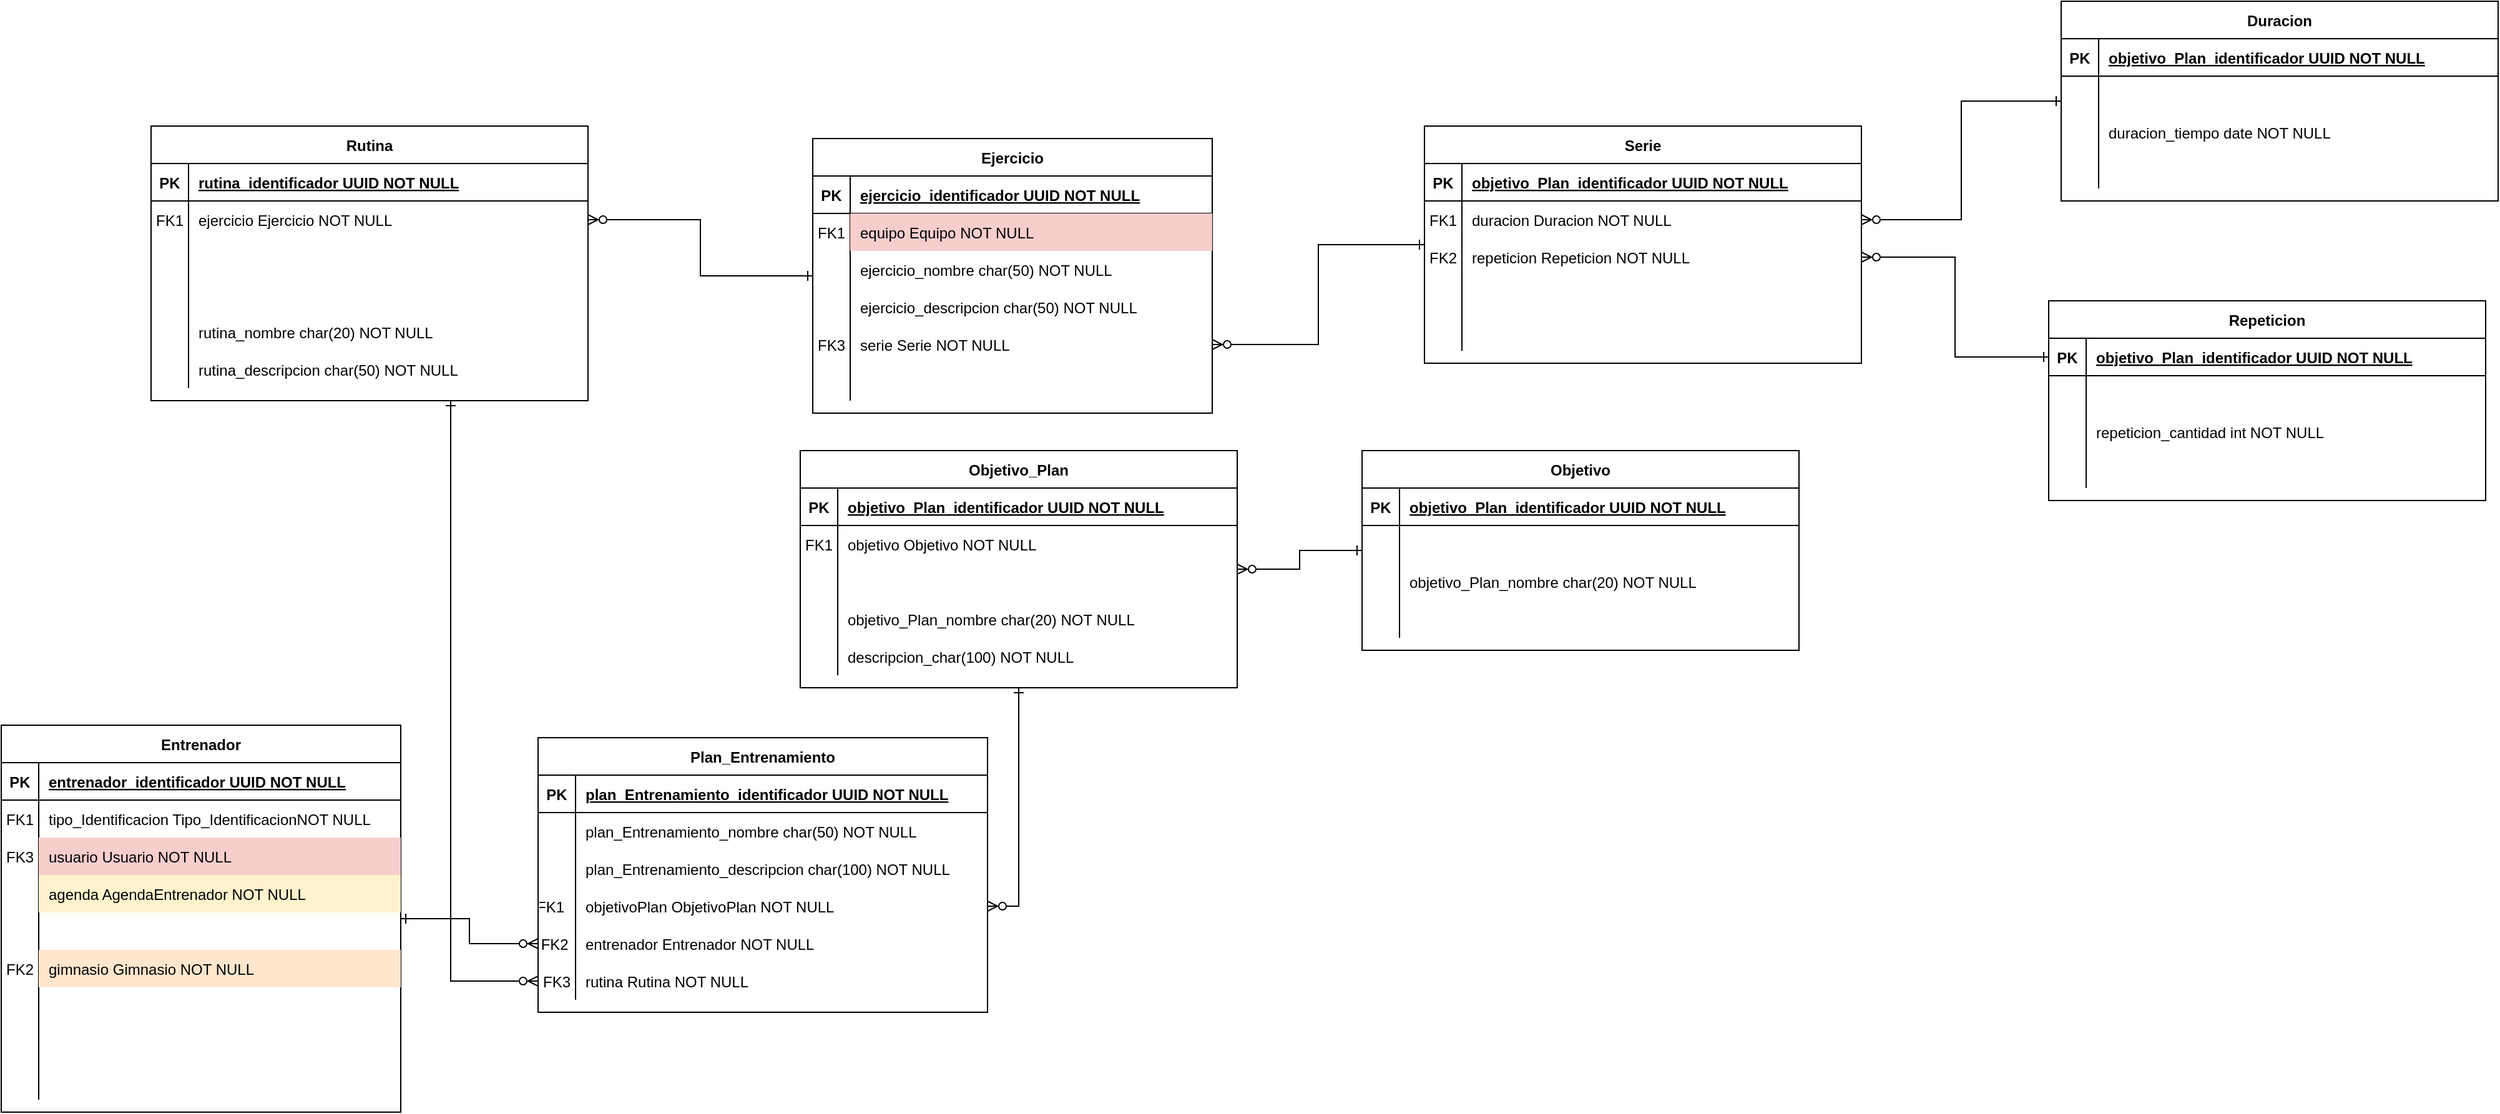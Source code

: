 <mxfile version="20.8.16" type="device"><diagram name="Página-1" id="pBGrDtSR1JLF3MV9Askw"><mxGraphModel dx="1691" dy="516" grid="1" gridSize="10" guides="1" tooltips="1" connect="1" arrows="1" fold="1" page="1" pageScale="1" pageWidth="827" pageHeight="1169" math="0" shadow="0"><root><mxCell id="0"/><mxCell id="1" parent="0"/><mxCell id="jca-G5KsIAgnvYOtOR9W-122" style="edgeStyle=orthogonalEdgeStyle;rounded=0;orthogonalLoop=1;jettySize=auto;html=1;startArrow=ERone;startFill=0;endArrow=ERzeroToMany;endFill=0;" edge="1" parent="1" source="jca-G5KsIAgnvYOtOR9W-1" target="jca-G5KsIAgnvYOtOR9W-118"><mxGeometry relative="1" as="geometry"><Array as="points"><mxPoint x="-240" y="805"/></Array></mxGeometry></mxCell><mxCell id="jca-G5KsIAgnvYOtOR9W-1" value="Rutina" style="shape=table;startSize=30;container=1;collapsible=1;childLayout=tableLayout;fixedRows=1;rowLines=0;fontStyle=1;align=center;resizeLast=1;" vertex="1" parent="1"><mxGeometry x="-480" y="120" width="350" height="220" as="geometry"/></mxCell><mxCell id="jca-G5KsIAgnvYOtOR9W-2" value="" style="shape=partialRectangle;collapsible=0;dropTarget=0;pointerEvents=0;fillColor=none;points=[[0,0.5],[1,0.5]];portConstraint=eastwest;top=0;left=0;right=0;bottom=1;" vertex="1" parent="jca-G5KsIAgnvYOtOR9W-1"><mxGeometry y="30" width="350" height="30" as="geometry"/></mxCell><mxCell id="jca-G5KsIAgnvYOtOR9W-3" value="PK" style="shape=partialRectangle;overflow=hidden;connectable=0;fillColor=none;top=0;left=0;bottom=0;right=0;fontStyle=1;" vertex="1" parent="jca-G5KsIAgnvYOtOR9W-2"><mxGeometry width="30" height="30" as="geometry"><mxRectangle width="30" height="30" as="alternateBounds"/></mxGeometry></mxCell><mxCell id="jca-G5KsIAgnvYOtOR9W-4" value="rutina_identificador UUID NOT NULL" style="shape=partialRectangle;overflow=hidden;connectable=0;fillColor=none;top=0;left=0;bottom=0;right=0;align=left;spacingLeft=6;fontStyle=5;" vertex="1" parent="jca-G5KsIAgnvYOtOR9W-2"><mxGeometry x="30" width="320" height="30" as="geometry"><mxRectangle width="320" height="30" as="alternateBounds"/></mxGeometry></mxCell><mxCell id="jca-G5KsIAgnvYOtOR9W-5" value="" style="shape=partialRectangle;collapsible=0;dropTarget=0;pointerEvents=0;fillColor=none;points=[[0,0.5],[1,0.5]];portConstraint=eastwest;top=0;left=0;right=0;bottom=0;" vertex="1" parent="jca-G5KsIAgnvYOtOR9W-1"><mxGeometry y="60" width="350" height="30" as="geometry"/></mxCell><mxCell id="jca-G5KsIAgnvYOtOR9W-6" value="FK1" style="shape=partialRectangle;overflow=hidden;connectable=0;fillColor=none;top=0;left=0;bottom=0;right=0;" vertex="1" parent="jca-G5KsIAgnvYOtOR9W-5"><mxGeometry width="30" height="30" as="geometry"><mxRectangle width="30" height="30" as="alternateBounds"/></mxGeometry></mxCell><mxCell id="jca-G5KsIAgnvYOtOR9W-7" value="ejercicio Ejercicio NOT NULL" style="shape=partialRectangle;overflow=hidden;connectable=0;fillColor=none;top=0;left=0;bottom=0;right=0;align=left;spacingLeft=6;" vertex="1" parent="jca-G5KsIAgnvYOtOR9W-5"><mxGeometry x="30" width="320" height="30" as="geometry"><mxRectangle width="320" height="30" as="alternateBounds"/></mxGeometry></mxCell><mxCell id="jca-G5KsIAgnvYOtOR9W-8" style="shape=partialRectangle;collapsible=0;dropTarget=0;pointerEvents=0;fillColor=none;points=[[0,0.5],[1,0.5]];portConstraint=eastwest;top=0;left=0;right=0;bottom=0;" vertex="1" parent="jca-G5KsIAgnvYOtOR9W-1"><mxGeometry y="90" width="350" height="30" as="geometry"/></mxCell><mxCell id="jca-G5KsIAgnvYOtOR9W-9" value="" style="shape=partialRectangle;overflow=hidden;connectable=0;fillColor=none;top=0;left=0;bottom=0;right=0;" vertex="1" parent="jca-G5KsIAgnvYOtOR9W-8"><mxGeometry width="30" height="30" as="geometry"><mxRectangle width="30" height="30" as="alternateBounds"/></mxGeometry></mxCell><mxCell id="jca-G5KsIAgnvYOtOR9W-10" value="" style="shape=partialRectangle;overflow=hidden;connectable=0;fillColor=none;top=0;left=0;bottom=0;right=0;align=left;spacingLeft=6;" vertex="1" parent="jca-G5KsIAgnvYOtOR9W-8"><mxGeometry x="30" width="320" height="30" as="geometry"><mxRectangle width="320" height="30" as="alternateBounds"/></mxGeometry></mxCell><mxCell id="jca-G5KsIAgnvYOtOR9W-11" value="" style="shape=partialRectangle;collapsible=0;dropTarget=0;pointerEvents=0;fillColor=none;points=[[0,0.5],[1,0.5]];portConstraint=eastwest;top=0;left=0;right=0;bottom=0;" vertex="1" parent="jca-G5KsIAgnvYOtOR9W-1"><mxGeometry y="120" width="350" height="30" as="geometry"/></mxCell><mxCell id="jca-G5KsIAgnvYOtOR9W-12" value="" style="shape=partialRectangle;overflow=hidden;connectable=0;fillColor=none;top=0;left=0;bottom=0;right=0;" vertex="1" parent="jca-G5KsIAgnvYOtOR9W-11"><mxGeometry width="30" height="30" as="geometry"><mxRectangle width="30" height="30" as="alternateBounds"/></mxGeometry></mxCell><mxCell id="jca-G5KsIAgnvYOtOR9W-13" value="" style="shape=partialRectangle;overflow=hidden;connectable=0;fillColor=none;top=0;left=0;bottom=0;right=0;align=left;spacingLeft=6;" vertex="1" parent="jca-G5KsIAgnvYOtOR9W-11"><mxGeometry x="30" width="320" height="30" as="geometry"><mxRectangle width="320" height="30" as="alternateBounds"/></mxGeometry></mxCell><mxCell id="jca-G5KsIAgnvYOtOR9W-14" style="shape=partialRectangle;collapsible=0;dropTarget=0;pointerEvents=0;fillColor=none;points=[[0,0.5],[1,0.5]];portConstraint=eastwest;top=0;left=0;right=0;bottom=0;" vertex="1" parent="jca-G5KsIAgnvYOtOR9W-1"><mxGeometry y="150" width="350" height="30" as="geometry"/></mxCell><mxCell id="jca-G5KsIAgnvYOtOR9W-15" style="shape=partialRectangle;overflow=hidden;connectable=0;fillColor=none;top=0;left=0;bottom=0;right=0;" vertex="1" parent="jca-G5KsIAgnvYOtOR9W-14"><mxGeometry width="30" height="30" as="geometry"><mxRectangle width="30" height="30" as="alternateBounds"/></mxGeometry></mxCell><mxCell id="jca-G5KsIAgnvYOtOR9W-16" value="rutina_nombre char(20) NOT NULL" style="shape=partialRectangle;overflow=hidden;connectable=0;fillColor=none;top=0;left=0;bottom=0;right=0;align=left;spacingLeft=6;" vertex="1" parent="jca-G5KsIAgnvYOtOR9W-14"><mxGeometry x="30" width="320" height="30" as="geometry"><mxRectangle width="320" height="30" as="alternateBounds"/></mxGeometry></mxCell><mxCell id="jca-G5KsIAgnvYOtOR9W-17" style="shape=partialRectangle;collapsible=0;dropTarget=0;pointerEvents=0;fillColor=none;points=[[0,0.5],[1,0.5]];portConstraint=eastwest;top=0;left=0;right=0;bottom=0;" vertex="1" parent="jca-G5KsIAgnvYOtOR9W-1"><mxGeometry y="180" width="350" height="30" as="geometry"/></mxCell><mxCell id="jca-G5KsIAgnvYOtOR9W-18" style="shape=partialRectangle;overflow=hidden;connectable=0;fillColor=none;top=0;left=0;bottom=0;right=0;" vertex="1" parent="jca-G5KsIAgnvYOtOR9W-17"><mxGeometry width="30" height="30" as="geometry"><mxRectangle width="30" height="30" as="alternateBounds"/></mxGeometry></mxCell><mxCell id="jca-G5KsIAgnvYOtOR9W-19" value="rutina_descripcion char(50) NOT NULL" style="shape=partialRectangle;overflow=hidden;connectable=0;fillColor=none;top=0;left=0;bottom=0;right=0;align=left;spacingLeft=6;" vertex="1" parent="jca-G5KsIAgnvYOtOR9W-17"><mxGeometry x="30" width="320" height="30" as="geometry"><mxRectangle width="320" height="30" as="alternateBounds"/></mxGeometry></mxCell><mxCell id="jca-G5KsIAgnvYOtOR9W-96" style="edgeStyle=orthogonalEdgeStyle;rounded=0;orthogonalLoop=1;jettySize=auto;html=1;startArrow=ERone;startFill=0;endArrow=ERzeroToMany;endFill=0;" edge="1" parent="1" source="jca-G5KsIAgnvYOtOR9W-20" target="jca-G5KsIAgnvYOtOR9W-5"><mxGeometry relative="1" as="geometry"/></mxCell><mxCell id="jca-G5KsIAgnvYOtOR9W-20" value="Ejercicio" style="shape=table;startSize=30;container=1;collapsible=1;childLayout=tableLayout;fixedRows=1;rowLines=0;fontStyle=1;align=center;resizeLast=1;" vertex="1" parent="1"><mxGeometry x="50" y="130" width="320" height="220" as="geometry"/></mxCell><mxCell id="jca-G5KsIAgnvYOtOR9W-21" value="" style="shape=partialRectangle;collapsible=0;dropTarget=0;pointerEvents=0;fillColor=none;points=[[0,0.5],[1,0.5]];portConstraint=eastwest;top=0;left=0;right=0;bottom=1;" vertex="1" parent="jca-G5KsIAgnvYOtOR9W-20"><mxGeometry y="30" width="320" height="30" as="geometry"/></mxCell><mxCell id="jca-G5KsIAgnvYOtOR9W-22" value="PK" style="shape=partialRectangle;overflow=hidden;connectable=0;fillColor=none;top=0;left=0;bottom=0;right=0;fontStyle=1;" vertex="1" parent="jca-G5KsIAgnvYOtOR9W-21"><mxGeometry width="30" height="30" as="geometry"><mxRectangle width="30" height="30" as="alternateBounds"/></mxGeometry></mxCell><mxCell id="jca-G5KsIAgnvYOtOR9W-23" value="ejercicio_identificador UUID NOT NULL " style="shape=partialRectangle;overflow=hidden;connectable=0;fillColor=none;top=0;left=0;bottom=0;right=0;align=left;spacingLeft=6;fontStyle=5;" vertex="1" parent="jca-G5KsIAgnvYOtOR9W-21"><mxGeometry x="30" width="290" height="30" as="geometry"><mxRectangle width="290" height="30" as="alternateBounds"/></mxGeometry></mxCell><mxCell id="jca-G5KsIAgnvYOtOR9W-24" style="shape=partialRectangle;collapsible=0;dropTarget=0;pointerEvents=0;fillColor=none;points=[[0,0.5],[1,0.5]];portConstraint=eastwest;top=0;left=0;right=0;bottom=0;" vertex="1" parent="jca-G5KsIAgnvYOtOR9W-20"><mxGeometry y="60" width="320" height="30" as="geometry"/></mxCell><mxCell id="jca-G5KsIAgnvYOtOR9W-25" value="FK1" style="shape=partialRectangle;overflow=hidden;connectable=0;fillColor=none;top=0;left=0;bottom=0;right=0;" vertex="1" parent="jca-G5KsIAgnvYOtOR9W-24"><mxGeometry width="30" height="30" as="geometry"><mxRectangle width="30" height="30" as="alternateBounds"/></mxGeometry></mxCell><mxCell id="jca-G5KsIAgnvYOtOR9W-26" value="equipo Equipo NOT NULL" style="shape=partialRectangle;overflow=hidden;connectable=0;fillColor=#f8cecc;top=0;left=0;bottom=0;right=0;align=left;spacingLeft=6;strokeColor=#b85450;" vertex="1" parent="jca-G5KsIAgnvYOtOR9W-24"><mxGeometry x="30" width="290" height="30" as="geometry"><mxRectangle width="290" height="30" as="alternateBounds"/></mxGeometry></mxCell><mxCell id="jca-G5KsIAgnvYOtOR9W-27" value="" style="shape=partialRectangle;collapsible=0;dropTarget=0;pointerEvents=0;fillColor=none;points=[[0,0.5],[1,0.5]];portConstraint=eastwest;top=0;left=0;right=0;bottom=0;" vertex="1" parent="jca-G5KsIAgnvYOtOR9W-20"><mxGeometry y="90" width="320" height="30" as="geometry"/></mxCell><mxCell id="jca-G5KsIAgnvYOtOR9W-28" value="" style="shape=partialRectangle;overflow=hidden;connectable=0;fillColor=none;top=0;left=0;bottom=0;right=0;" vertex="1" parent="jca-G5KsIAgnvYOtOR9W-27"><mxGeometry width="30" height="30" as="geometry"><mxRectangle width="30" height="30" as="alternateBounds"/></mxGeometry></mxCell><mxCell id="jca-G5KsIAgnvYOtOR9W-29" value="ejercicio_nombre char(50) NOT NULL" style="shape=partialRectangle;overflow=hidden;connectable=0;fillColor=none;top=0;left=0;bottom=0;right=0;align=left;spacingLeft=6;" vertex="1" parent="jca-G5KsIAgnvYOtOR9W-27"><mxGeometry x="30" width="290" height="30" as="geometry"><mxRectangle width="290" height="30" as="alternateBounds"/></mxGeometry></mxCell><mxCell id="jca-G5KsIAgnvYOtOR9W-30" style="shape=partialRectangle;collapsible=0;dropTarget=0;pointerEvents=0;fillColor=none;points=[[0,0.5],[1,0.5]];portConstraint=eastwest;top=0;left=0;right=0;bottom=0;" vertex="1" parent="jca-G5KsIAgnvYOtOR9W-20"><mxGeometry y="120" width="320" height="30" as="geometry"/></mxCell><mxCell id="jca-G5KsIAgnvYOtOR9W-31" style="shape=partialRectangle;overflow=hidden;connectable=0;fillColor=none;top=0;left=0;bottom=0;right=0;" vertex="1" parent="jca-G5KsIAgnvYOtOR9W-30"><mxGeometry width="30" height="30" as="geometry"><mxRectangle width="30" height="30" as="alternateBounds"/></mxGeometry></mxCell><mxCell id="jca-G5KsIAgnvYOtOR9W-32" value="ejercicio_descripcion char(50) NOT NULL" style="shape=partialRectangle;overflow=hidden;connectable=0;fillColor=none;top=0;left=0;bottom=0;right=0;align=left;spacingLeft=6;" vertex="1" parent="jca-G5KsIAgnvYOtOR9W-30"><mxGeometry x="30" width="290" height="30" as="geometry"><mxRectangle width="290" height="30" as="alternateBounds"/></mxGeometry></mxCell><mxCell id="jca-G5KsIAgnvYOtOR9W-33" style="shape=partialRectangle;collapsible=0;dropTarget=0;pointerEvents=0;fillColor=none;points=[[0,0.5],[1,0.5]];portConstraint=eastwest;top=0;left=0;right=0;bottom=0;" vertex="1" parent="jca-G5KsIAgnvYOtOR9W-20"><mxGeometry y="150" width="320" height="30" as="geometry"/></mxCell><mxCell id="jca-G5KsIAgnvYOtOR9W-34" value="FK3" style="shape=partialRectangle;overflow=hidden;connectable=0;fillColor=none;top=0;left=0;bottom=0;right=0;" vertex="1" parent="jca-G5KsIAgnvYOtOR9W-33"><mxGeometry width="30" height="30" as="geometry"><mxRectangle width="30" height="30" as="alternateBounds"/></mxGeometry></mxCell><mxCell id="jca-G5KsIAgnvYOtOR9W-35" value="serie Serie NOT NULL" style="shape=partialRectangle;overflow=hidden;connectable=0;fillColor=none;top=0;left=0;bottom=0;right=0;align=left;spacingLeft=6;" vertex="1" parent="jca-G5KsIAgnvYOtOR9W-33"><mxGeometry x="30" width="290" height="30" as="geometry"><mxRectangle width="290" height="30" as="alternateBounds"/></mxGeometry></mxCell><mxCell id="jca-G5KsIAgnvYOtOR9W-36" style="shape=partialRectangle;collapsible=0;dropTarget=0;pointerEvents=0;fillColor=none;points=[[0,0.5],[1,0.5]];portConstraint=eastwest;top=0;left=0;right=0;bottom=0;" vertex="1" parent="jca-G5KsIAgnvYOtOR9W-20"><mxGeometry y="180" width="320" height="30" as="geometry"/></mxCell><mxCell id="jca-G5KsIAgnvYOtOR9W-37" style="shape=partialRectangle;overflow=hidden;connectable=0;fillColor=none;top=0;left=0;bottom=0;right=0;" vertex="1" parent="jca-G5KsIAgnvYOtOR9W-36"><mxGeometry width="30" height="30" as="geometry"><mxRectangle width="30" height="30" as="alternateBounds"/></mxGeometry></mxCell><mxCell id="jca-G5KsIAgnvYOtOR9W-38" value="" style="shape=partialRectangle;overflow=hidden;connectable=0;fillColor=none;top=0;left=0;bottom=0;right=0;align=left;spacingLeft=6;" vertex="1" parent="jca-G5KsIAgnvYOtOR9W-36"><mxGeometry x="30" width="290" height="30" as="geometry"><mxRectangle width="290" height="30" as="alternateBounds"/></mxGeometry></mxCell><mxCell id="jca-G5KsIAgnvYOtOR9W-39" value="Plan_Entrenamiento" style="shape=table;startSize=30;container=1;collapsible=1;childLayout=tableLayout;fixedRows=1;rowLines=0;fontStyle=1;align=center;resizeLast=1;" vertex="1" parent="1"><mxGeometry x="-170" y="610" width="360" height="220" as="geometry"/></mxCell><mxCell id="jca-G5KsIAgnvYOtOR9W-40" value="" style="shape=partialRectangle;collapsible=0;dropTarget=0;pointerEvents=0;fillColor=none;points=[[0,0.5],[1,0.5]];portConstraint=eastwest;top=0;left=0;right=0;bottom=1;" vertex="1" parent="jca-G5KsIAgnvYOtOR9W-39"><mxGeometry y="30" width="360" height="30" as="geometry"/></mxCell><mxCell id="jca-G5KsIAgnvYOtOR9W-41" value="PK" style="shape=partialRectangle;overflow=hidden;connectable=0;fillColor=none;top=0;left=0;bottom=0;right=0;fontStyle=1;" vertex="1" parent="jca-G5KsIAgnvYOtOR9W-40"><mxGeometry width="30" height="30" as="geometry"><mxRectangle width="30" height="30" as="alternateBounds"/></mxGeometry></mxCell><mxCell id="jca-G5KsIAgnvYOtOR9W-42" value="plan_Entrenamiento_identificador UUID NOT NULL " style="shape=partialRectangle;overflow=hidden;connectable=0;fillColor=none;top=0;left=0;bottom=0;right=0;align=left;spacingLeft=6;fontStyle=5;" vertex="1" parent="jca-G5KsIAgnvYOtOR9W-40"><mxGeometry x="30" width="330" height="30" as="geometry"><mxRectangle width="330" height="30" as="alternateBounds"/></mxGeometry></mxCell><mxCell id="jca-G5KsIAgnvYOtOR9W-43" value="" style="shape=partialRectangle;collapsible=0;dropTarget=0;pointerEvents=0;fillColor=none;points=[[0,0.5],[1,0.5]];portConstraint=eastwest;top=0;left=0;right=0;bottom=0;" vertex="1" parent="jca-G5KsIAgnvYOtOR9W-39"><mxGeometry y="60" width="360" height="30" as="geometry"/></mxCell><mxCell id="jca-G5KsIAgnvYOtOR9W-44" value="" style="shape=partialRectangle;overflow=hidden;connectable=0;fillColor=none;top=0;left=0;bottom=0;right=0;" vertex="1" parent="jca-G5KsIAgnvYOtOR9W-43"><mxGeometry width="30" height="30" as="geometry"><mxRectangle width="30" height="30" as="alternateBounds"/></mxGeometry></mxCell><mxCell id="jca-G5KsIAgnvYOtOR9W-45" value="plan_Entrenamiento_nombre char(50) NOT NULL" style="shape=partialRectangle;overflow=hidden;connectable=0;fillColor=none;top=0;left=0;bottom=0;right=0;align=left;spacingLeft=6;" vertex="1" parent="jca-G5KsIAgnvYOtOR9W-43"><mxGeometry x="30" width="330" height="30" as="geometry"><mxRectangle width="330" height="30" as="alternateBounds"/></mxGeometry></mxCell><mxCell id="jca-G5KsIAgnvYOtOR9W-46" value="" style="shape=partialRectangle;collapsible=0;dropTarget=0;pointerEvents=0;fillColor=none;points=[[0,0.5],[1,0.5]];portConstraint=eastwest;top=0;left=0;right=0;bottom=0;" vertex="1" parent="jca-G5KsIAgnvYOtOR9W-39"><mxGeometry y="90" width="360" height="30" as="geometry"/></mxCell><mxCell id="jca-G5KsIAgnvYOtOR9W-47" value="" style="shape=partialRectangle;overflow=hidden;connectable=0;fillColor=none;top=0;left=0;bottom=0;right=0;" vertex="1" parent="jca-G5KsIAgnvYOtOR9W-46"><mxGeometry width="30" height="30" as="geometry"><mxRectangle width="30" height="30" as="alternateBounds"/></mxGeometry></mxCell><mxCell id="jca-G5KsIAgnvYOtOR9W-48" value="plan_Entrenamiento_descripcion char(100) NOT NULL" style="shape=partialRectangle;overflow=hidden;connectable=0;fillColor=none;top=0;left=0;bottom=0;right=0;align=left;spacingLeft=6;" vertex="1" parent="jca-G5KsIAgnvYOtOR9W-46"><mxGeometry x="30" width="330" height="30" as="geometry"><mxRectangle width="330" height="30" as="alternateBounds"/></mxGeometry></mxCell><mxCell id="jca-G5KsIAgnvYOtOR9W-49" style="shape=partialRectangle;collapsible=0;dropTarget=0;pointerEvents=0;fillColor=none;points=[[0,0.5],[1,0.5]];portConstraint=eastwest;top=0;left=0;right=0;bottom=0;" vertex="1" parent="jca-G5KsIAgnvYOtOR9W-39"><mxGeometry y="120" width="360" height="30" as="geometry"/></mxCell><mxCell id="jca-G5KsIAgnvYOtOR9W-50" value="FK1   " style="shape=partialRectangle;overflow=hidden;connectable=0;fillColor=none;top=0;left=0;bottom=0;right=0;" vertex="1" parent="jca-G5KsIAgnvYOtOR9W-49"><mxGeometry width="30" height="30" as="geometry"><mxRectangle width="30" height="30" as="alternateBounds"/></mxGeometry></mxCell><mxCell id="jca-G5KsIAgnvYOtOR9W-51" value="objetivoPlan ObjetivoPlan NOT NULL" style="shape=partialRectangle;overflow=hidden;connectable=0;fillColor=none;top=0;left=0;bottom=0;right=0;align=left;spacingLeft=6;" vertex="1" parent="jca-G5KsIAgnvYOtOR9W-49"><mxGeometry x="30" width="330" height="30" as="geometry"><mxRectangle width="330" height="30" as="alternateBounds"/></mxGeometry></mxCell><mxCell id="jca-G5KsIAgnvYOtOR9W-115" style="shape=partialRectangle;collapsible=0;dropTarget=0;pointerEvents=0;fillColor=none;points=[[0,0.5],[1,0.5]];portConstraint=eastwest;top=0;left=0;right=0;bottom=0;" vertex="1" parent="jca-G5KsIAgnvYOtOR9W-39"><mxGeometry y="150" width="360" height="30" as="geometry"/></mxCell><mxCell id="jca-G5KsIAgnvYOtOR9W-116" value="FK2 " style="shape=partialRectangle;overflow=hidden;connectable=0;fillColor=none;top=0;left=0;bottom=0;right=0;" vertex="1" parent="jca-G5KsIAgnvYOtOR9W-115"><mxGeometry width="30" height="30" as="geometry"><mxRectangle width="30" height="30" as="alternateBounds"/></mxGeometry></mxCell><mxCell id="jca-G5KsIAgnvYOtOR9W-117" value="entrenador Entrenador NOT NULL" style="shape=partialRectangle;overflow=hidden;connectable=0;fillColor=none;top=0;left=0;bottom=0;right=0;align=left;spacingLeft=6;" vertex="1" parent="jca-G5KsIAgnvYOtOR9W-115"><mxGeometry x="30" width="330" height="30" as="geometry"><mxRectangle width="330" height="30" as="alternateBounds"/></mxGeometry></mxCell><mxCell id="jca-G5KsIAgnvYOtOR9W-118" style="shape=partialRectangle;collapsible=0;dropTarget=0;pointerEvents=0;fillColor=none;points=[[0,0.5],[1,0.5]];portConstraint=eastwest;top=0;left=0;right=0;bottom=0;" vertex="1" parent="jca-G5KsIAgnvYOtOR9W-39"><mxGeometry y="180" width="360" height="30" as="geometry"/></mxCell><mxCell id="jca-G5KsIAgnvYOtOR9W-119" value="FK3" style="shape=partialRectangle;overflow=hidden;connectable=0;fillColor=none;top=0;left=0;bottom=0;right=0;" vertex="1" parent="jca-G5KsIAgnvYOtOR9W-118"><mxGeometry width="30" height="30" as="geometry"><mxRectangle width="30" height="30" as="alternateBounds"/></mxGeometry></mxCell><mxCell id="jca-G5KsIAgnvYOtOR9W-120" value="rutina Rutina NOT NULL" style="shape=partialRectangle;overflow=hidden;connectable=0;fillColor=none;top=0;left=0;bottom=0;right=0;align=left;spacingLeft=6;" vertex="1" parent="jca-G5KsIAgnvYOtOR9W-118"><mxGeometry x="30" width="330" height="30" as="geometry"><mxRectangle width="330" height="30" as="alternateBounds"/></mxGeometry></mxCell><mxCell id="jca-G5KsIAgnvYOtOR9W-114" style="edgeStyle=orthogonalEdgeStyle;rounded=0;orthogonalLoop=1;jettySize=auto;html=1;startArrow=ERone;startFill=0;endArrow=ERzeroToMany;endFill=0;" edge="1" parent="1" source="jca-G5KsIAgnvYOtOR9W-52" target="jca-G5KsIAgnvYOtOR9W-49"><mxGeometry relative="1" as="geometry"><Array as="points"><mxPoint x="215" y="745"/></Array></mxGeometry></mxCell><mxCell id="jca-G5KsIAgnvYOtOR9W-52" value="Objetivo_Plan" style="shape=table;startSize=30;container=1;collapsible=1;childLayout=tableLayout;fixedRows=1;rowLines=0;fontStyle=1;align=center;resizeLast=1;" vertex="1" parent="1"><mxGeometry x="40" y="380" width="350" height="190" as="geometry"/></mxCell><mxCell id="jca-G5KsIAgnvYOtOR9W-53" value="" style="shape=partialRectangle;collapsible=0;dropTarget=0;pointerEvents=0;fillColor=none;points=[[0,0.5],[1,0.5]];portConstraint=eastwest;top=0;left=0;right=0;bottom=1;" vertex="1" parent="jca-G5KsIAgnvYOtOR9W-52"><mxGeometry y="30" width="350" height="30" as="geometry"/></mxCell><mxCell id="jca-G5KsIAgnvYOtOR9W-54" value="PK" style="shape=partialRectangle;overflow=hidden;connectable=0;fillColor=none;top=0;left=0;bottom=0;right=0;fontStyle=1;" vertex="1" parent="jca-G5KsIAgnvYOtOR9W-53"><mxGeometry width="30" height="30" as="geometry"><mxRectangle width="30" height="30" as="alternateBounds"/></mxGeometry></mxCell><mxCell id="jca-G5KsIAgnvYOtOR9W-55" value="objetivo_Plan_identificador UUID NOT NULL" style="shape=partialRectangle;overflow=hidden;connectable=0;fillColor=none;top=0;left=0;bottom=0;right=0;align=left;spacingLeft=6;fontStyle=5;" vertex="1" parent="jca-G5KsIAgnvYOtOR9W-53"><mxGeometry x="30" width="320" height="30" as="geometry"><mxRectangle width="320" height="30" as="alternateBounds"/></mxGeometry></mxCell><mxCell id="jca-G5KsIAgnvYOtOR9W-56" value="" style="shape=partialRectangle;collapsible=0;dropTarget=0;pointerEvents=0;fillColor=none;points=[[0,0.5],[1,0.5]];portConstraint=eastwest;top=0;left=0;right=0;bottom=0;" vertex="1" parent="jca-G5KsIAgnvYOtOR9W-52"><mxGeometry y="60" width="350" height="30" as="geometry"/></mxCell><mxCell id="jca-G5KsIAgnvYOtOR9W-57" value="FK1" style="shape=partialRectangle;overflow=hidden;connectable=0;fillColor=none;top=0;left=0;bottom=0;right=0;" vertex="1" parent="jca-G5KsIAgnvYOtOR9W-56"><mxGeometry width="30" height="30" as="geometry"><mxRectangle width="30" height="30" as="alternateBounds"/></mxGeometry></mxCell><mxCell id="jca-G5KsIAgnvYOtOR9W-58" value="objetivo Objetivo NOT NULL" style="shape=partialRectangle;overflow=hidden;connectable=0;fillColor=none;top=0;left=0;bottom=0;right=0;align=left;spacingLeft=6;" vertex="1" parent="jca-G5KsIAgnvYOtOR9W-56"><mxGeometry x="30" width="320" height="30" as="geometry"><mxRectangle width="320" height="30" as="alternateBounds"/></mxGeometry></mxCell><mxCell id="jca-G5KsIAgnvYOtOR9W-59" value="" style="shape=partialRectangle;collapsible=0;dropTarget=0;pointerEvents=0;fillColor=none;points=[[0,0.5],[1,0.5]];portConstraint=eastwest;top=0;left=0;right=0;bottom=0;" vertex="1" parent="jca-G5KsIAgnvYOtOR9W-52"><mxGeometry y="90" width="350" height="30" as="geometry"/></mxCell><mxCell id="jca-G5KsIAgnvYOtOR9W-60" value="" style="shape=partialRectangle;overflow=hidden;connectable=0;fillColor=none;top=0;left=0;bottom=0;right=0;" vertex="1" parent="jca-G5KsIAgnvYOtOR9W-59"><mxGeometry width="30" height="30" as="geometry"><mxRectangle width="30" height="30" as="alternateBounds"/></mxGeometry></mxCell><mxCell id="jca-G5KsIAgnvYOtOR9W-61" value="" style="shape=partialRectangle;overflow=hidden;connectable=0;fillColor=none;top=0;left=0;bottom=0;right=0;align=left;spacingLeft=6;" vertex="1" parent="jca-G5KsIAgnvYOtOR9W-59"><mxGeometry x="30" width="320" height="30" as="geometry"><mxRectangle width="320" height="30" as="alternateBounds"/></mxGeometry></mxCell><mxCell id="jca-G5KsIAgnvYOtOR9W-62" style="shape=partialRectangle;collapsible=0;dropTarget=0;pointerEvents=0;fillColor=none;points=[[0,0.5],[1,0.5]];portConstraint=eastwest;top=0;left=0;right=0;bottom=0;" vertex="1" parent="jca-G5KsIAgnvYOtOR9W-52"><mxGeometry y="120" width="350" height="30" as="geometry"/></mxCell><mxCell id="jca-G5KsIAgnvYOtOR9W-63" style="shape=partialRectangle;overflow=hidden;connectable=0;fillColor=none;top=0;left=0;bottom=0;right=0;" vertex="1" parent="jca-G5KsIAgnvYOtOR9W-62"><mxGeometry width="30" height="30" as="geometry"><mxRectangle width="30" height="30" as="alternateBounds"/></mxGeometry></mxCell><mxCell id="jca-G5KsIAgnvYOtOR9W-64" value="objetivo_Plan_nombre char(20) NOT NULL" style="shape=partialRectangle;overflow=hidden;connectable=0;fillColor=none;top=0;left=0;bottom=0;right=0;align=left;spacingLeft=6;" vertex="1" parent="jca-G5KsIAgnvYOtOR9W-62"><mxGeometry x="30" width="320" height="30" as="geometry"><mxRectangle width="320" height="30" as="alternateBounds"/></mxGeometry></mxCell><mxCell id="jca-G5KsIAgnvYOtOR9W-65" style="shape=partialRectangle;collapsible=0;dropTarget=0;pointerEvents=0;fillColor=none;points=[[0,0.5],[1,0.5]];portConstraint=eastwest;top=0;left=0;right=0;bottom=0;" vertex="1" parent="jca-G5KsIAgnvYOtOR9W-52"><mxGeometry y="150" width="350" height="30" as="geometry"/></mxCell><mxCell id="jca-G5KsIAgnvYOtOR9W-66" style="shape=partialRectangle;overflow=hidden;connectable=0;fillColor=none;top=0;left=0;bottom=0;right=0;" vertex="1" parent="jca-G5KsIAgnvYOtOR9W-65"><mxGeometry width="30" height="30" as="geometry"><mxRectangle width="30" height="30" as="alternateBounds"/></mxGeometry></mxCell><mxCell id="jca-G5KsIAgnvYOtOR9W-67" value="descripcion_char(100) NOT NULL" style="shape=partialRectangle;overflow=hidden;connectable=0;fillColor=none;top=0;left=0;bottom=0;right=0;align=left;spacingLeft=6;" vertex="1" parent="jca-G5KsIAgnvYOtOR9W-65"><mxGeometry x="30" width="320" height="30" as="geometry"><mxRectangle width="320" height="30" as="alternateBounds"/></mxGeometry></mxCell><mxCell id="jca-G5KsIAgnvYOtOR9W-121" style="edgeStyle=orthogonalEdgeStyle;rounded=0;orthogonalLoop=1;jettySize=auto;html=1;startArrow=ERone;startFill=0;endArrow=ERzeroToMany;endFill=0;" edge="1" parent="1" source="jca-G5KsIAgnvYOtOR9W-68" target="jca-G5KsIAgnvYOtOR9W-115"><mxGeometry relative="1" as="geometry"/></mxCell><mxCell id="jca-G5KsIAgnvYOtOR9W-68" value="Entrenador" style="shape=table;startSize=30;container=1;collapsible=1;childLayout=tableLayout;fixedRows=1;rowLines=0;fontStyle=1;align=center;resizeLast=1;" vertex="1" parent="1"><mxGeometry x="-600" y="600" width="320" height="310" as="geometry"/></mxCell><mxCell id="jca-G5KsIAgnvYOtOR9W-69" value="" style="shape=partialRectangle;collapsible=0;dropTarget=0;pointerEvents=0;fillColor=none;points=[[0,0.5],[1,0.5]];portConstraint=eastwest;top=0;left=0;right=0;bottom=1;" vertex="1" parent="jca-G5KsIAgnvYOtOR9W-68"><mxGeometry y="30" width="320" height="30" as="geometry"/></mxCell><mxCell id="jca-G5KsIAgnvYOtOR9W-70" value="PK" style="shape=partialRectangle;overflow=hidden;connectable=0;fillColor=none;top=0;left=0;bottom=0;right=0;fontStyle=1;" vertex="1" parent="jca-G5KsIAgnvYOtOR9W-69"><mxGeometry width="30" height="30" as="geometry"><mxRectangle width="30" height="30" as="alternateBounds"/></mxGeometry></mxCell><mxCell id="jca-G5KsIAgnvYOtOR9W-71" value="entrenador_identificador UUID NOT NULL " style="shape=partialRectangle;overflow=hidden;connectable=0;fillColor=none;top=0;left=0;bottom=0;right=0;align=left;spacingLeft=6;fontStyle=5;" vertex="1" parent="jca-G5KsIAgnvYOtOR9W-69"><mxGeometry x="30" width="290" height="30" as="geometry"><mxRectangle width="290" height="30" as="alternateBounds"/></mxGeometry></mxCell><mxCell id="jca-G5KsIAgnvYOtOR9W-72" style="shape=partialRectangle;collapsible=0;dropTarget=0;pointerEvents=0;fillColor=none;points=[[0,0.5],[1,0.5]];portConstraint=eastwest;top=0;left=0;right=0;bottom=0;" vertex="1" parent="jca-G5KsIAgnvYOtOR9W-68"><mxGeometry y="60" width="320" height="30" as="geometry"/></mxCell><mxCell id="jca-G5KsIAgnvYOtOR9W-73" value="FK1" style="shape=partialRectangle;overflow=hidden;connectable=0;fillColor=none;top=0;left=0;bottom=0;right=0;" vertex="1" parent="jca-G5KsIAgnvYOtOR9W-72"><mxGeometry width="30" height="30" as="geometry"><mxRectangle width="30" height="30" as="alternateBounds"/></mxGeometry></mxCell><mxCell id="jca-G5KsIAgnvYOtOR9W-74" value="tipo_Identificacion Tipo_IdentificacionNOT NULL" style="shape=partialRectangle;overflow=hidden;connectable=0;fillColor=none;top=0;left=0;bottom=0;right=0;align=left;spacingLeft=6;" vertex="1" parent="jca-G5KsIAgnvYOtOR9W-72"><mxGeometry x="30" width="290" height="30" as="geometry"><mxRectangle width="290" height="30" as="alternateBounds"/></mxGeometry></mxCell><mxCell id="jca-G5KsIAgnvYOtOR9W-75" style="shape=partialRectangle;collapsible=0;dropTarget=0;pointerEvents=0;fillColor=none;points=[[0,0.5],[1,0.5]];portConstraint=eastwest;top=0;left=0;right=0;bottom=0;" vertex="1" parent="jca-G5KsIAgnvYOtOR9W-68"><mxGeometry y="90" width="320" height="30" as="geometry"/></mxCell><mxCell id="jca-G5KsIAgnvYOtOR9W-76" value="FK3" style="shape=partialRectangle;overflow=hidden;connectable=0;fillColor=none;top=0;left=0;bottom=0;right=0;" vertex="1" parent="jca-G5KsIAgnvYOtOR9W-75"><mxGeometry width="30" height="30" as="geometry"><mxRectangle width="30" height="30" as="alternateBounds"/></mxGeometry></mxCell><mxCell id="jca-G5KsIAgnvYOtOR9W-77" value="usuario Usuario NOT NULL" style="shape=partialRectangle;overflow=hidden;connectable=0;fillColor=#f8cecc;top=0;left=0;bottom=0;right=0;align=left;spacingLeft=6;strokeColor=#b85450;" vertex="1" parent="jca-G5KsIAgnvYOtOR9W-75"><mxGeometry x="30" width="290" height="30" as="geometry"><mxRectangle width="290" height="30" as="alternateBounds"/></mxGeometry></mxCell><mxCell id="jca-G5KsIAgnvYOtOR9W-78" value="" style="shape=partialRectangle;collapsible=0;dropTarget=0;pointerEvents=0;fillColor=none;points=[[0,0.5],[1,0.5]];portConstraint=eastwest;top=0;left=0;right=0;bottom=0;" vertex="1" parent="jca-G5KsIAgnvYOtOR9W-68"><mxGeometry y="120" width="320" height="30" as="geometry"/></mxCell><mxCell id="jca-G5KsIAgnvYOtOR9W-79" value="" style="shape=partialRectangle;overflow=hidden;connectable=0;fillColor=none;top=0;left=0;bottom=0;right=0;" vertex="1" parent="jca-G5KsIAgnvYOtOR9W-78"><mxGeometry width="30" height="30" as="geometry"><mxRectangle width="30" height="30" as="alternateBounds"/></mxGeometry></mxCell><mxCell id="jca-G5KsIAgnvYOtOR9W-80" value="agenda AgendaEntrenador NOT NULL" style="shape=partialRectangle;overflow=hidden;connectable=0;fillColor=#fff2cc;top=0;left=0;bottom=0;right=0;align=left;spacingLeft=6;strokeColor=#d6b656;" vertex="1" parent="jca-G5KsIAgnvYOtOR9W-78"><mxGeometry x="30" width="290" height="30" as="geometry"><mxRectangle width="290" height="30" as="alternateBounds"/></mxGeometry></mxCell><mxCell id="jca-G5KsIAgnvYOtOR9W-81" style="shape=partialRectangle;collapsible=0;dropTarget=0;pointerEvents=0;fillColor=none;points=[[0,0.5],[1,0.5]];portConstraint=eastwest;top=0;left=0;right=0;bottom=0;" vertex="1" parent="jca-G5KsIAgnvYOtOR9W-68"><mxGeometry y="150" width="320" height="30" as="geometry"/></mxCell><mxCell id="jca-G5KsIAgnvYOtOR9W-82" style="shape=partialRectangle;overflow=hidden;connectable=0;fillColor=none;top=0;left=0;bottom=0;right=0;" vertex="1" parent="jca-G5KsIAgnvYOtOR9W-81"><mxGeometry width="30" height="30" as="geometry"><mxRectangle width="30" height="30" as="alternateBounds"/></mxGeometry></mxCell><mxCell id="jca-G5KsIAgnvYOtOR9W-83" value="" style="shape=partialRectangle;overflow=hidden;connectable=0;fillColor=none;top=0;left=0;bottom=0;right=0;align=left;spacingLeft=6;" vertex="1" parent="jca-G5KsIAgnvYOtOR9W-81"><mxGeometry x="30" width="290" height="30" as="geometry"><mxRectangle width="290" height="30" as="alternateBounds"/></mxGeometry></mxCell><mxCell id="jca-G5KsIAgnvYOtOR9W-84" style="shape=partialRectangle;collapsible=0;dropTarget=0;pointerEvents=0;fillColor=none;points=[[0,0.5],[1,0.5]];portConstraint=eastwest;top=0;left=0;right=0;bottom=0;" vertex="1" parent="jca-G5KsIAgnvYOtOR9W-68"><mxGeometry y="180" width="320" height="30" as="geometry"/></mxCell><mxCell id="jca-G5KsIAgnvYOtOR9W-85" value="FK2" style="shape=partialRectangle;overflow=hidden;connectable=0;fillColor=none;top=0;left=0;bottom=0;right=0;" vertex="1" parent="jca-G5KsIAgnvYOtOR9W-84"><mxGeometry width="30" height="30" as="geometry"><mxRectangle width="30" height="30" as="alternateBounds"/></mxGeometry></mxCell><mxCell id="jca-G5KsIAgnvYOtOR9W-86" value="gimnasio Gimnasio NOT NULL" style="shape=partialRectangle;overflow=hidden;connectable=0;fillColor=#ffe6cc;top=0;left=0;bottom=0;right=0;align=left;spacingLeft=6;strokeColor=#d79b00;" vertex="1" parent="jca-G5KsIAgnvYOtOR9W-84"><mxGeometry x="30" width="290" height="30" as="geometry"><mxRectangle width="290" height="30" as="alternateBounds"/></mxGeometry></mxCell><mxCell id="jca-G5KsIAgnvYOtOR9W-87" style="shape=partialRectangle;collapsible=0;dropTarget=0;pointerEvents=0;fillColor=none;points=[[0,0.5],[1,0.5]];portConstraint=eastwest;top=0;left=0;right=0;bottom=0;" vertex="1" parent="jca-G5KsIAgnvYOtOR9W-68"><mxGeometry y="210" width="320" height="30" as="geometry"/></mxCell><mxCell id="jca-G5KsIAgnvYOtOR9W-88" style="shape=partialRectangle;overflow=hidden;connectable=0;fillColor=none;top=0;left=0;bottom=0;right=0;" vertex="1" parent="jca-G5KsIAgnvYOtOR9W-87"><mxGeometry width="30" height="30" as="geometry"><mxRectangle width="30" height="30" as="alternateBounds"/></mxGeometry></mxCell><mxCell id="jca-G5KsIAgnvYOtOR9W-89" value="" style="shape=partialRectangle;overflow=hidden;connectable=0;fillColor=none;top=0;left=0;bottom=0;right=0;align=left;spacingLeft=6;" vertex="1" parent="jca-G5KsIAgnvYOtOR9W-87"><mxGeometry x="30" width="290" height="30" as="geometry"><mxRectangle width="290" height="30" as="alternateBounds"/></mxGeometry></mxCell><mxCell id="jca-G5KsIAgnvYOtOR9W-90" style="shape=partialRectangle;collapsible=0;dropTarget=0;pointerEvents=0;fillColor=none;points=[[0,0.5],[1,0.5]];portConstraint=eastwest;top=0;left=0;right=0;bottom=0;" vertex="1" parent="jca-G5KsIAgnvYOtOR9W-68"><mxGeometry y="240" width="320" height="30" as="geometry"/></mxCell><mxCell id="jca-G5KsIAgnvYOtOR9W-91" style="shape=partialRectangle;overflow=hidden;connectable=0;fillColor=none;top=0;left=0;bottom=0;right=0;" vertex="1" parent="jca-G5KsIAgnvYOtOR9W-90"><mxGeometry width="30" height="30" as="geometry"><mxRectangle width="30" height="30" as="alternateBounds"/></mxGeometry></mxCell><mxCell id="jca-G5KsIAgnvYOtOR9W-92" value="" style="shape=partialRectangle;overflow=hidden;connectable=0;fillColor=none;top=0;left=0;bottom=0;right=0;align=left;spacingLeft=6;" vertex="1" parent="jca-G5KsIAgnvYOtOR9W-90"><mxGeometry x="30" width="290" height="30" as="geometry"><mxRectangle width="290" height="30" as="alternateBounds"/></mxGeometry></mxCell><mxCell id="jca-G5KsIAgnvYOtOR9W-93" style="shape=partialRectangle;collapsible=0;dropTarget=0;pointerEvents=0;fillColor=none;points=[[0,0.5],[1,0.5]];portConstraint=eastwest;top=0;left=0;right=0;bottom=0;" vertex="1" parent="jca-G5KsIAgnvYOtOR9W-68"><mxGeometry y="270" width="320" height="30" as="geometry"/></mxCell><mxCell id="jca-G5KsIAgnvYOtOR9W-94" style="shape=partialRectangle;overflow=hidden;connectable=0;fillColor=none;top=0;left=0;bottom=0;right=0;" vertex="1" parent="jca-G5KsIAgnvYOtOR9W-93"><mxGeometry width="30" height="30" as="geometry"><mxRectangle width="30" height="30" as="alternateBounds"/></mxGeometry></mxCell><mxCell id="jca-G5KsIAgnvYOtOR9W-95" value="" style="shape=partialRectangle;overflow=hidden;connectable=0;fillColor=none;top=0;left=0;bottom=0;right=0;align=left;spacingLeft=6;" vertex="1" parent="jca-G5KsIAgnvYOtOR9W-93"><mxGeometry x="30" width="290" height="30" as="geometry"><mxRectangle width="290" height="30" as="alternateBounds"/></mxGeometry></mxCell><mxCell id="jca-G5KsIAgnvYOtOR9W-113" style="edgeStyle=orthogonalEdgeStyle;rounded=0;orthogonalLoop=1;jettySize=auto;html=1;startArrow=ERone;startFill=0;endArrow=ERzeroToMany;endFill=0;" edge="1" parent="1" source="jca-G5KsIAgnvYOtOR9W-97" target="jca-G5KsIAgnvYOtOR9W-52"><mxGeometry relative="1" as="geometry"/></mxCell><mxCell id="jca-G5KsIAgnvYOtOR9W-97" value="Objetivo" style="shape=table;startSize=30;container=1;collapsible=1;childLayout=tableLayout;fixedRows=1;rowLines=0;fontStyle=1;align=center;resizeLast=1;" vertex="1" parent="1"><mxGeometry x="490" y="380" width="350" height="160" as="geometry"/></mxCell><mxCell id="jca-G5KsIAgnvYOtOR9W-98" value="" style="shape=partialRectangle;collapsible=0;dropTarget=0;pointerEvents=0;fillColor=none;points=[[0,0.5],[1,0.5]];portConstraint=eastwest;top=0;left=0;right=0;bottom=1;" vertex="1" parent="jca-G5KsIAgnvYOtOR9W-97"><mxGeometry y="30" width="350" height="30" as="geometry"/></mxCell><mxCell id="jca-G5KsIAgnvYOtOR9W-99" value="PK" style="shape=partialRectangle;overflow=hidden;connectable=0;fillColor=none;top=0;left=0;bottom=0;right=0;fontStyle=1;" vertex="1" parent="jca-G5KsIAgnvYOtOR9W-98"><mxGeometry width="30" height="30" as="geometry"><mxRectangle width="30" height="30" as="alternateBounds"/></mxGeometry></mxCell><mxCell id="jca-G5KsIAgnvYOtOR9W-100" value="objetivo_Plan_identificador UUID NOT NULL" style="shape=partialRectangle;overflow=hidden;connectable=0;fillColor=none;top=0;left=0;bottom=0;right=0;align=left;spacingLeft=6;fontStyle=5;" vertex="1" parent="jca-G5KsIAgnvYOtOR9W-98"><mxGeometry x="30" width="320" height="30" as="geometry"><mxRectangle width="320" height="30" as="alternateBounds"/></mxGeometry></mxCell><mxCell id="jca-G5KsIAgnvYOtOR9W-104" value="" style="shape=partialRectangle;collapsible=0;dropTarget=0;pointerEvents=0;fillColor=none;points=[[0,0.5],[1,0.5]];portConstraint=eastwest;top=0;left=0;right=0;bottom=0;" vertex="1" parent="jca-G5KsIAgnvYOtOR9W-97"><mxGeometry y="60" width="350" height="30" as="geometry"/></mxCell><mxCell id="jca-G5KsIAgnvYOtOR9W-105" value="" style="shape=partialRectangle;overflow=hidden;connectable=0;fillColor=none;top=0;left=0;bottom=0;right=0;" vertex="1" parent="jca-G5KsIAgnvYOtOR9W-104"><mxGeometry width="30" height="30" as="geometry"><mxRectangle width="30" height="30" as="alternateBounds"/></mxGeometry></mxCell><mxCell id="jca-G5KsIAgnvYOtOR9W-106" value="" style="shape=partialRectangle;overflow=hidden;connectable=0;fillColor=none;top=0;left=0;bottom=0;right=0;align=left;spacingLeft=6;" vertex="1" parent="jca-G5KsIAgnvYOtOR9W-104"><mxGeometry x="30" width="320" height="30" as="geometry"><mxRectangle width="320" height="30" as="alternateBounds"/></mxGeometry></mxCell><mxCell id="jca-G5KsIAgnvYOtOR9W-107" style="shape=partialRectangle;collapsible=0;dropTarget=0;pointerEvents=0;fillColor=none;points=[[0,0.5],[1,0.5]];portConstraint=eastwest;top=0;left=0;right=0;bottom=0;" vertex="1" parent="jca-G5KsIAgnvYOtOR9W-97"><mxGeometry y="90" width="350" height="30" as="geometry"/></mxCell><mxCell id="jca-G5KsIAgnvYOtOR9W-108" style="shape=partialRectangle;overflow=hidden;connectable=0;fillColor=none;top=0;left=0;bottom=0;right=0;" vertex="1" parent="jca-G5KsIAgnvYOtOR9W-107"><mxGeometry width="30" height="30" as="geometry"><mxRectangle width="30" height="30" as="alternateBounds"/></mxGeometry></mxCell><mxCell id="jca-G5KsIAgnvYOtOR9W-109" value="objetivo_Plan_nombre char(20) NOT NULL" style="shape=partialRectangle;overflow=hidden;connectable=0;fillColor=none;top=0;left=0;bottom=0;right=0;align=left;spacingLeft=6;" vertex="1" parent="jca-G5KsIAgnvYOtOR9W-107"><mxGeometry x="30" width="320" height="30" as="geometry"><mxRectangle width="320" height="30" as="alternateBounds"/></mxGeometry></mxCell><mxCell id="jca-G5KsIAgnvYOtOR9W-110" style="shape=partialRectangle;collapsible=0;dropTarget=0;pointerEvents=0;fillColor=none;points=[[0,0.5],[1,0.5]];portConstraint=eastwest;top=0;left=0;right=0;bottom=0;" vertex="1" parent="jca-G5KsIAgnvYOtOR9W-97"><mxGeometry y="120" width="350" height="30" as="geometry"/></mxCell><mxCell id="jca-G5KsIAgnvYOtOR9W-111" style="shape=partialRectangle;overflow=hidden;connectable=0;fillColor=none;top=0;left=0;bottom=0;right=0;" vertex="1" parent="jca-G5KsIAgnvYOtOR9W-110"><mxGeometry width="30" height="30" as="geometry"><mxRectangle width="30" height="30" as="alternateBounds"/></mxGeometry></mxCell><mxCell id="jca-G5KsIAgnvYOtOR9W-112" value="" style="shape=partialRectangle;overflow=hidden;connectable=0;fillColor=none;top=0;left=0;bottom=0;right=0;align=left;spacingLeft=6;" vertex="1" parent="jca-G5KsIAgnvYOtOR9W-110"><mxGeometry x="30" width="320" height="30" as="geometry"><mxRectangle width="320" height="30" as="alternateBounds"/></mxGeometry></mxCell><mxCell id="jca-G5KsIAgnvYOtOR9W-139" style="edgeStyle=orthogonalEdgeStyle;rounded=0;orthogonalLoop=1;jettySize=auto;html=1;startArrow=ERone;startFill=0;endArrow=ERzeroToMany;endFill=0;" edge="1" parent="1" source="jca-G5KsIAgnvYOtOR9W-123" target="jca-G5KsIAgnvYOtOR9W-33"><mxGeometry relative="1" as="geometry"/></mxCell><mxCell id="jca-G5KsIAgnvYOtOR9W-123" value="Serie" style="shape=table;startSize=30;container=1;collapsible=1;childLayout=tableLayout;fixedRows=1;rowLines=0;fontStyle=1;align=center;resizeLast=1;" vertex="1" parent="1"><mxGeometry x="540" y="120" width="350" height="190" as="geometry"/></mxCell><mxCell id="jca-G5KsIAgnvYOtOR9W-124" value="" style="shape=partialRectangle;collapsible=0;dropTarget=0;pointerEvents=0;fillColor=none;points=[[0,0.5],[1,0.5]];portConstraint=eastwest;top=0;left=0;right=0;bottom=1;" vertex="1" parent="jca-G5KsIAgnvYOtOR9W-123"><mxGeometry y="30" width="350" height="30" as="geometry"/></mxCell><mxCell id="jca-G5KsIAgnvYOtOR9W-125" value="PK" style="shape=partialRectangle;overflow=hidden;connectable=0;fillColor=none;top=0;left=0;bottom=0;right=0;fontStyle=1;" vertex="1" parent="jca-G5KsIAgnvYOtOR9W-124"><mxGeometry width="30" height="30" as="geometry"><mxRectangle width="30" height="30" as="alternateBounds"/></mxGeometry></mxCell><mxCell id="jca-G5KsIAgnvYOtOR9W-126" value="objetivo_Plan_identificador UUID NOT NULL" style="shape=partialRectangle;overflow=hidden;connectable=0;fillColor=none;top=0;left=0;bottom=0;right=0;align=left;spacingLeft=6;fontStyle=5;" vertex="1" parent="jca-G5KsIAgnvYOtOR9W-124"><mxGeometry x="30" width="320" height="30" as="geometry"><mxRectangle width="320" height="30" as="alternateBounds"/></mxGeometry></mxCell><mxCell id="jca-G5KsIAgnvYOtOR9W-127" value="" style="shape=partialRectangle;collapsible=0;dropTarget=0;pointerEvents=0;fillColor=none;points=[[0,0.5],[1,0.5]];portConstraint=eastwest;top=0;left=0;right=0;bottom=0;" vertex="1" parent="jca-G5KsIAgnvYOtOR9W-123"><mxGeometry y="60" width="350" height="30" as="geometry"/></mxCell><mxCell id="jca-G5KsIAgnvYOtOR9W-128" value="FK1" style="shape=partialRectangle;overflow=hidden;connectable=0;fillColor=none;top=0;left=0;bottom=0;right=0;" vertex="1" parent="jca-G5KsIAgnvYOtOR9W-127"><mxGeometry width="30" height="30" as="geometry"><mxRectangle width="30" height="30" as="alternateBounds"/></mxGeometry></mxCell><mxCell id="jca-G5KsIAgnvYOtOR9W-129" value="duracion Duracion NOT NULL" style="shape=partialRectangle;overflow=hidden;connectable=0;fillColor=none;top=0;left=0;bottom=0;right=0;align=left;spacingLeft=6;" vertex="1" parent="jca-G5KsIAgnvYOtOR9W-127"><mxGeometry x="30" width="320" height="30" as="geometry"><mxRectangle width="320" height="30" as="alternateBounds"/></mxGeometry></mxCell><mxCell id="jca-G5KsIAgnvYOtOR9W-130" value="" style="shape=partialRectangle;collapsible=0;dropTarget=0;pointerEvents=0;fillColor=none;points=[[0,0.5],[1,0.5]];portConstraint=eastwest;top=0;left=0;right=0;bottom=0;" vertex="1" parent="jca-G5KsIAgnvYOtOR9W-123"><mxGeometry y="90" width="350" height="30" as="geometry"/></mxCell><mxCell id="jca-G5KsIAgnvYOtOR9W-131" value="FK2" style="shape=partialRectangle;overflow=hidden;connectable=0;fillColor=none;top=0;left=0;bottom=0;right=0;" vertex="1" parent="jca-G5KsIAgnvYOtOR9W-130"><mxGeometry width="30" height="30" as="geometry"><mxRectangle width="30" height="30" as="alternateBounds"/></mxGeometry></mxCell><mxCell id="jca-G5KsIAgnvYOtOR9W-132" value="repeticion Repeticion NOT NULL" style="shape=partialRectangle;overflow=hidden;connectable=0;fillColor=none;top=0;left=0;bottom=0;right=0;align=left;spacingLeft=6;" vertex="1" parent="jca-G5KsIAgnvYOtOR9W-130"><mxGeometry x="30" width="320" height="30" as="geometry"><mxRectangle width="320" height="30" as="alternateBounds"/></mxGeometry></mxCell><mxCell id="jca-G5KsIAgnvYOtOR9W-133" style="shape=partialRectangle;collapsible=0;dropTarget=0;pointerEvents=0;fillColor=none;points=[[0,0.5],[1,0.5]];portConstraint=eastwest;top=0;left=0;right=0;bottom=0;" vertex="1" parent="jca-G5KsIAgnvYOtOR9W-123"><mxGeometry y="120" width="350" height="30" as="geometry"/></mxCell><mxCell id="jca-G5KsIAgnvYOtOR9W-134" style="shape=partialRectangle;overflow=hidden;connectable=0;fillColor=none;top=0;left=0;bottom=0;right=0;" vertex="1" parent="jca-G5KsIAgnvYOtOR9W-133"><mxGeometry width="30" height="30" as="geometry"><mxRectangle width="30" height="30" as="alternateBounds"/></mxGeometry></mxCell><mxCell id="jca-G5KsIAgnvYOtOR9W-135" value="" style="shape=partialRectangle;overflow=hidden;connectable=0;fillColor=none;top=0;left=0;bottom=0;right=0;align=left;spacingLeft=6;" vertex="1" parent="jca-G5KsIAgnvYOtOR9W-133"><mxGeometry x="30" width="320" height="30" as="geometry"><mxRectangle width="320" height="30" as="alternateBounds"/></mxGeometry></mxCell><mxCell id="jca-G5KsIAgnvYOtOR9W-136" style="shape=partialRectangle;collapsible=0;dropTarget=0;pointerEvents=0;fillColor=none;points=[[0,0.5],[1,0.5]];portConstraint=eastwest;top=0;left=0;right=0;bottom=0;" vertex="1" parent="jca-G5KsIAgnvYOtOR9W-123"><mxGeometry y="150" width="350" height="30" as="geometry"/></mxCell><mxCell id="jca-G5KsIAgnvYOtOR9W-137" style="shape=partialRectangle;overflow=hidden;connectable=0;fillColor=none;top=0;left=0;bottom=0;right=0;" vertex="1" parent="jca-G5KsIAgnvYOtOR9W-136"><mxGeometry width="30" height="30" as="geometry"><mxRectangle width="30" height="30" as="alternateBounds"/></mxGeometry></mxCell><mxCell id="jca-G5KsIAgnvYOtOR9W-138" value="" style="shape=partialRectangle;overflow=hidden;connectable=0;fillColor=none;top=0;left=0;bottom=0;right=0;align=left;spacingLeft=6;" vertex="1" parent="jca-G5KsIAgnvYOtOR9W-136"><mxGeometry x="30" width="320" height="30" as="geometry"><mxRectangle width="320" height="30" as="alternateBounds"/></mxGeometry></mxCell><mxCell id="jca-G5KsIAgnvYOtOR9W-167" style="edgeStyle=orthogonalEdgeStyle;rounded=0;orthogonalLoop=1;jettySize=auto;html=1;entryX=1;entryY=0.5;entryDx=0;entryDy=0;startArrow=ERone;startFill=0;endArrow=ERzeroToMany;endFill=0;" edge="1" parent="1" source="jca-G5KsIAgnvYOtOR9W-140" target="jca-G5KsIAgnvYOtOR9W-127"><mxGeometry relative="1" as="geometry"/></mxCell><mxCell id="jca-G5KsIAgnvYOtOR9W-140" value="Duracion" style="shape=table;startSize=30;container=1;collapsible=1;childLayout=tableLayout;fixedRows=1;rowLines=0;fontStyle=1;align=center;resizeLast=1;" vertex="1" parent="1"><mxGeometry x="1050" y="20" width="350" height="160" as="geometry"/></mxCell><mxCell id="jca-G5KsIAgnvYOtOR9W-141" value="" style="shape=partialRectangle;collapsible=0;dropTarget=0;pointerEvents=0;fillColor=none;points=[[0,0.5],[1,0.5]];portConstraint=eastwest;top=0;left=0;right=0;bottom=1;" vertex="1" parent="jca-G5KsIAgnvYOtOR9W-140"><mxGeometry y="30" width="350" height="30" as="geometry"/></mxCell><mxCell id="jca-G5KsIAgnvYOtOR9W-142" value="PK" style="shape=partialRectangle;overflow=hidden;connectable=0;fillColor=none;top=0;left=0;bottom=0;right=0;fontStyle=1;" vertex="1" parent="jca-G5KsIAgnvYOtOR9W-141"><mxGeometry width="30" height="30" as="geometry"><mxRectangle width="30" height="30" as="alternateBounds"/></mxGeometry></mxCell><mxCell id="jca-G5KsIAgnvYOtOR9W-143" value="objetivo_Plan_identificador UUID NOT NULL" style="shape=partialRectangle;overflow=hidden;connectable=0;fillColor=none;top=0;left=0;bottom=0;right=0;align=left;spacingLeft=6;fontStyle=5;" vertex="1" parent="jca-G5KsIAgnvYOtOR9W-141"><mxGeometry x="30" width="320" height="30" as="geometry"><mxRectangle width="320" height="30" as="alternateBounds"/></mxGeometry></mxCell><mxCell id="jca-G5KsIAgnvYOtOR9W-144" value="" style="shape=partialRectangle;collapsible=0;dropTarget=0;pointerEvents=0;fillColor=none;points=[[0,0.5],[1,0.5]];portConstraint=eastwest;top=0;left=0;right=0;bottom=0;" vertex="1" parent="jca-G5KsIAgnvYOtOR9W-140"><mxGeometry y="60" width="350" height="30" as="geometry"/></mxCell><mxCell id="jca-G5KsIAgnvYOtOR9W-145" value="" style="shape=partialRectangle;overflow=hidden;connectable=0;fillColor=none;top=0;left=0;bottom=0;right=0;" vertex="1" parent="jca-G5KsIAgnvYOtOR9W-144"><mxGeometry width="30" height="30" as="geometry"><mxRectangle width="30" height="30" as="alternateBounds"/></mxGeometry></mxCell><mxCell id="jca-G5KsIAgnvYOtOR9W-146" value="" style="shape=partialRectangle;overflow=hidden;connectable=0;fillColor=none;top=0;left=0;bottom=0;right=0;align=left;spacingLeft=6;" vertex="1" parent="jca-G5KsIAgnvYOtOR9W-144"><mxGeometry x="30" width="320" height="30" as="geometry"><mxRectangle width="320" height="30" as="alternateBounds"/></mxGeometry></mxCell><mxCell id="jca-G5KsIAgnvYOtOR9W-147" style="shape=partialRectangle;collapsible=0;dropTarget=0;pointerEvents=0;fillColor=none;points=[[0,0.5],[1,0.5]];portConstraint=eastwest;top=0;left=0;right=0;bottom=0;" vertex="1" parent="jca-G5KsIAgnvYOtOR9W-140"><mxGeometry y="90" width="350" height="30" as="geometry"/></mxCell><mxCell id="jca-G5KsIAgnvYOtOR9W-148" style="shape=partialRectangle;overflow=hidden;connectable=0;fillColor=none;top=0;left=0;bottom=0;right=0;" vertex="1" parent="jca-G5KsIAgnvYOtOR9W-147"><mxGeometry width="30" height="30" as="geometry"><mxRectangle width="30" height="30" as="alternateBounds"/></mxGeometry></mxCell><mxCell id="jca-G5KsIAgnvYOtOR9W-149" value="duracion_tiempo date NOT NULL" style="shape=partialRectangle;overflow=hidden;connectable=0;fillColor=none;top=0;left=0;bottom=0;right=0;align=left;spacingLeft=6;" vertex="1" parent="jca-G5KsIAgnvYOtOR9W-147"><mxGeometry x="30" width="320" height="30" as="geometry"><mxRectangle width="320" height="30" as="alternateBounds"/></mxGeometry></mxCell><mxCell id="jca-G5KsIAgnvYOtOR9W-150" style="shape=partialRectangle;collapsible=0;dropTarget=0;pointerEvents=0;fillColor=none;points=[[0,0.5],[1,0.5]];portConstraint=eastwest;top=0;left=0;right=0;bottom=0;" vertex="1" parent="jca-G5KsIAgnvYOtOR9W-140"><mxGeometry y="120" width="350" height="30" as="geometry"/></mxCell><mxCell id="jca-G5KsIAgnvYOtOR9W-151" style="shape=partialRectangle;overflow=hidden;connectable=0;fillColor=none;top=0;left=0;bottom=0;right=0;" vertex="1" parent="jca-G5KsIAgnvYOtOR9W-150"><mxGeometry width="30" height="30" as="geometry"><mxRectangle width="30" height="30" as="alternateBounds"/></mxGeometry></mxCell><mxCell id="jca-G5KsIAgnvYOtOR9W-152" value="" style="shape=partialRectangle;overflow=hidden;connectable=0;fillColor=none;top=0;left=0;bottom=0;right=0;align=left;spacingLeft=6;" vertex="1" parent="jca-G5KsIAgnvYOtOR9W-150"><mxGeometry x="30" width="320" height="30" as="geometry"><mxRectangle width="320" height="30" as="alternateBounds"/></mxGeometry></mxCell><mxCell id="jca-G5KsIAgnvYOtOR9W-153" value="Repeticion" style="shape=table;startSize=30;container=1;collapsible=1;childLayout=tableLayout;fixedRows=1;rowLines=0;fontStyle=1;align=center;resizeLast=1;" vertex="1" parent="1"><mxGeometry x="1040" y="260" width="350" height="160" as="geometry"/></mxCell><mxCell id="jca-G5KsIAgnvYOtOR9W-154" value="" style="shape=partialRectangle;collapsible=0;dropTarget=0;pointerEvents=0;fillColor=none;points=[[0,0.5],[1,0.5]];portConstraint=eastwest;top=0;left=0;right=0;bottom=1;" vertex="1" parent="jca-G5KsIAgnvYOtOR9W-153"><mxGeometry y="30" width="350" height="30" as="geometry"/></mxCell><mxCell id="jca-G5KsIAgnvYOtOR9W-155" value="PK" style="shape=partialRectangle;overflow=hidden;connectable=0;fillColor=none;top=0;left=0;bottom=0;right=0;fontStyle=1;" vertex="1" parent="jca-G5KsIAgnvYOtOR9W-154"><mxGeometry width="30" height="30" as="geometry"><mxRectangle width="30" height="30" as="alternateBounds"/></mxGeometry></mxCell><mxCell id="jca-G5KsIAgnvYOtOR9W-156" value="objetivo_Plan_identificador UUID NOT NULL" style="shape=partialRectangle;overflow=hidden;connectable=0;fillColor=none;top=0;left=0;bottom=0;right=0;align=left;spacingLeft=6;fontStyle=5;" vertex="1" parent="jca-G5KsIAgnvYOtOR9W-154"><mxGeometry x="30" width="320" height="30" as="geometry"><mxRectangle width="320" height="30" as="alternateBounds"/></mxGeometry></mxCell><mxCell id="jca-G5KsIAgnvYOtOR9W-157" value="" style="shape=partialRectangle;collapsible=0;dropTarget=0;pointerEvents=0;fillColor=none;points=[[0,0.5],[1,0.5]];portConstraint=eastwest;top=0;left=0;right=0;bottom=0;" vertex="1" parent="jca-G5KsIAgnvYOtOR9W-153"><mxGeometry y="60" width="350" height="30" as="geometry"/></mxCell><mxCell id="jca-G5KsIAgnvYOtOR9W-158" value="" style="shape=partialRectangle;overflow=hidden;connectable=0;fillColor=none;top=0;left=0;bottom=0;right=0;" vertex="1" parent="jca-G5KsIAgnvYOtOR9W-157"><mxGeometry width="30" height="30" as="geometry"><mxRectangle width="30" height="30" as="alternateBounds"/></mxGeometry></mxCell><mxCell id="jca-G5KsIAgnvYOtOR9W-159" value="" style="shape=partialRectangle;overflow=hidden;connectable=0;fillColor=none;top=0;left=0;bottom=0;right=0;align=left;spacingLeft=6;" vertex="1" parent="jca-G5KsIAgnvYOtOR9W-157"><mxGeometry x="30" width="320" height="30" as="geometry"><mxRectangle width="320" height="30" as="alternateBounds"/></mxGeometry></mxCell><mxCell id="jca-G5KsIAgnvYOtOR9W-160" style="shape=partialRectangle;collapsible=0;dropTarget=0;pointerEvents=0;fillColor=none;points=[[0,0.5],[1,0.5]];portConstraint=eastwest;top=0;left=0;right=0;bottom=0;" vertex="1" parent="jca-G5KsIAgnvYOtOR9W-153"><mxGeometry y="90" width="350" height="30" as="geometry"/></mxCell><mxCell id="jca-G5KsIAgnvYOtOR9W-161" style="shape=partialRectangle;overflow=hidden;connectable=0;fillColor=none;top=0;left=0;bottom=0;right=0;" vertex="1" parent="jca-G5KsIAgnvYOtOR9W-160"><mxGeometry width="30" height="30" as="geometry"><mxRectangle width="30" height="30" as="alternateBounds"/></mxGeometry></mxCell><mxCell id="jca-G5KsIAgnvYOtOR9W-162" value="repeticion_cantidad int NOT NULL" style="shape=partialRectangle;overflow=hidden;connectable=0;fillColor=none;top=0;left=0;bottom=0;right=0;align=left;spacingLeft=6;" vertex="1" parent="jca-G5KsIAgnvYOtOR9W-160"><mxGeometry x="30" width="320" height="30" as="geometry"><mxRectangle width="320" height="30" as="alternateBounds"/></mxGeometry></mxCell><mxCell id="jca-G5KsIAgnvYOtOR9W-163" style="shape=partialRectangle;collapsible=0;dropTarget=0;pointerEvents=0;fillColor=none;points=[[0,0.5],[1,0.5]];portConstraint=eastwest;top=0;left=0;right=0;bottom=0;" vertex="1" parent="jca-G5KsIAgnvYOtOR9W-153"><mxGeometry y="120" width="350" height="30" as="geometry"/></mxCell><mxCell id="jca-G5KsIAgnvYOtOR9W-164" style="shape=partialRectangle;overflow=hidden;connectable=0;fillColor=none;top=0;left=0;bottom=0;right=0;" vertex="1" parent="jca-G5KsIAgnvYOtOR9W-163"><mxGeometry width="30" height="30" as="geometry"><mxRectangle width="30" height="30" as="alternateBounds"/></mxGeometry></mxCell><mxCell id="jca-G5KsIAgnvYOtOR9W-165" value="" style="shape=partialRectangle;overflow=hidden;connectable=0;fillColor=none;top=0;left=0;bottom=0;right=0;align=left;spacingLeft=6;" vertex="1" parent="jca-G5KsIAgnvYOtOR9W-163"><mxGeometry x="30" width="320" height="30" as="geometry"><mxRectangle width="320" height="30" as="alternateBounds"/></mxGeometry></mxCell><mxCell id="jca-G5KsIAgnvYOtOR9W-166" style="edgeStyle=orthogonalEdgeStyle;rounded=0;orthogonalLoop=1;jettySize=auto;html=1;startArrow=ERone;startFill=0;endArrow=ERzeroToMany;endFill=0;" edge="1" parent="1" source="jca-G5KsIAgnvYOtOR9W-154" target="jca-G5KsIAgnvYOtOR9W-130"><mxGeometry relative="1" as="geometry"/></mxCell></root></mxGraphModel></diagram></mxfile>